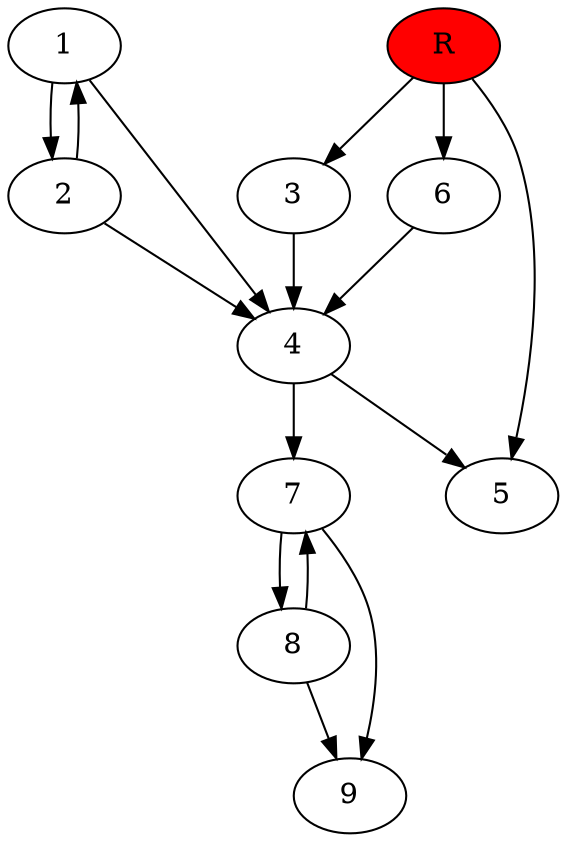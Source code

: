 digraph prb40778 {
	1
	2
	3
	4
	5
	6
	7
	8
	R [fillcolor="#ff0000" style=filled]
	1 -> 2
	1 -> 4
	2 -> 1
	2 -> 4
	3 -> 4
	4 -> 5
	4 -> 7
	6 -> 4
	7 -> 8
	7 -> 9
	8 -> 7
	8 -> 9
	R -> 3
	R -> 5
	R -> 6
}
